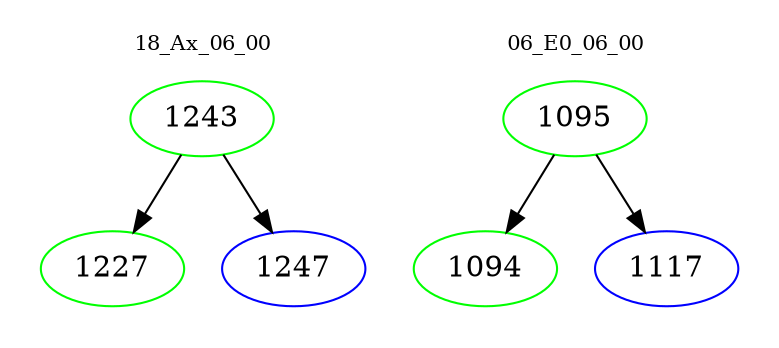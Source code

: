 digraph{
subgraph cluster_0 {
color = white
label = "18_Ax_06_00";
fontsize=10;
T0_1243 [label="1243", color="green"]
T0_1243 -> T0_1227 [color="black"]
T0_1227 [label="1227", color="green"]
T0_1243 -> T0_1247 [color="black"]
T0_1247 [label="1247", color="blue"]
}
subgraph cluster_1 {
color = white
label = "06_E0_06_00";
fontsize=10;
T1_1095 [label="1095", color="green"]
T1_1095 -> T1_1094 [color="black"]
T1_1094 [label="1094", color="green"]
T1_1095 -> T1_1117 [color="black"]
T1_1117 [label="1117", color="blue"]
}
}
